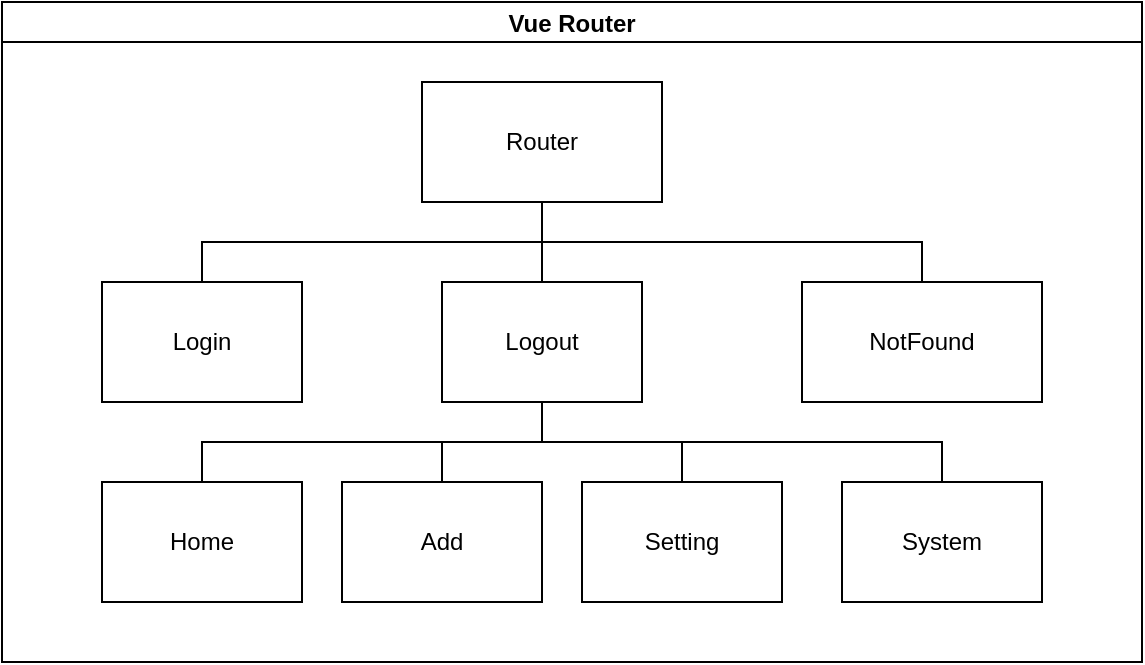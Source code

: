 <mxfile>
    <diagram id="LUesdfAqYnX9PCr81ARr" name="第 1 页">
        <mxGraphModel dx="736" dy="480" grid="1" gridSize="10" guides="1" tooltips="1" connect="1" arrows="1" fold="1" page="1" pageScale="1" pageWidth="3300" pageHeight="4681" math="0" shadow="0">
            <root>
                <mxCell id="0"/>
                <mxCell id="1" parent="0"/>
                <mxCell id="3" value="Vue Router" style="swimlane;startSize=20;horizontal=1;containerType=tree;newEdgeStyle={&quot;edgeStyle&quot;:&quot;elbowEdgeStyle&quot;,&quot;startArrow&quot;:&quot;none&quot;,&quot;endArrow&quot;:&quot;none&quot;};" vertex="1" parent="1">
                    <mxGeometry x="90" y="110" width="570" height="330" as="geometry"/>
                </mxCell>
                <mxCell id="4" value="" style="edgeStyle=elbowEdgeStyle;elbow=vertical;startArrow=none;endArrow=none;rounded=0;" edge="1" parent="3" source="6" target="7">
                    <mxGeometry relative="1" as="geometry"/>
                </mxCell>
                <mxCell id="5" value="" style="edgeStyle=elbowEdgeStyle;elbow=vertical;startArrow=none;endArrow=none;rounded=0;" edge="1" parent="3" source="6" target="8">
                    <mxGeometry relative="1" as="geometry"/>
                </mxCell>
                <UserObject label="Router" treeRoot="1" id="6">
                    <mxCell style="whiteSpace=wrap;html=1;align=center;treeFolding=1;treeMoving=1;newEdgeStyle={&quot;edgeStyle&quot;:&quot;elbowEdgeStyle&quot;,&quot;startArrow&quot;:&quot;none&quot;,&quot;endArrow&quot;:&quot;none&quot;};" vertex="1" parent="3">
                        <mxGeometry x="210" y="40" width="120" height="60" as="geometry"/>
                    </mxCell>
                </UserObject>
                <mxCell id="7" value="Login" style="whiteSpace=wrap;html=1;align=center;verticalAlign=middle;treeFolding=1;treeMoving=1;newEdgeStyle={&quot;edgeStyle&quot;:&quot;elbowEdgeStyle&quot;,&quot;startArrow&quot;:&quot;none&quot;,&quot;endArrow&quot;:&quot;none&quot;};" vertex="1" parent="3">
                    <mxGeometry x="50" y="140" width="100" height="60" as="geometry"/>
                </mxCell>
                <mxCell id="8" value="Logout" style="whiteSpace=wrap;html=1;align=center;verticalAlign=middle;treeFolding=1;treeMoving=1;newEdgeStyle={&quot;edgeStyle&quot;:&quot;elbowEdgeStyle&quot;,&quot;startArrow&quot;:&quot;none&quot;,&quot;endArrow&quot;:&quot;none&quot;};" vertex="1" parent="3">
                    <mxGeometry x="220" y="140" width="100" height="60" as="geometry"/>
                </mxCell>
                <mxCell id="15" value="" style="edgeStyle=elbowEdgeStyle;html=1;elbow=vertical;startArrow=none;endArrow=none;rounded=0;" edge="1" source="6" target="16" parent="3">
                    <mxGeometry relative="1" as="geometry"/>
                </mxCell>
                <UserObject label="NotFound" treeRoot="1" id="16">
                    <mxCell style="whiteSpace=wrap;html=1;align=center;treeFolding=1;treeMoving=1;newEdgeStyle={&quot;edgeStyle&quot;:&quot;elbowEdgeStyle&quot;,&quot;startArrow&quot;:&quot;none&quot;,&quot;endArrow&quot;:&quot;none&quot;};" vertex="1" parent="3">
                        <mxGeometry x="400" y="140" width="120" height="60" as="geometry"/>
                    </mxCell>
                </UserObject>
                <mxCell id="17" value="" style="edgeStyle=elbowEdgeStyle;elbow=vertical;startArrow=none;endArrow=none;rounded=0;" edge="1" target="18" source="8" parent="3">
                    <mxGeometry relative="1" as="geometry">
                        <mxPoint x="340" y="210" as="sourcePoint"/>
                    </mxGeometry>
                </mxCell>
                <mxCell id="18" value="Home" style="whiteSpace=wrap;html=1;align=center;verticalAlign=middle;treeFolding=1;treeMoving=1;newEdgeStyle={&quot;edgeStyle&quot;:&quot;elbowEdgeStyle&quot;,&quot;startArrow&quot;:&quot;none&quot;,&quot;endArrow&quot;:&quot;none&quot;};" vertex="1" parent="3">
                    <mxGeometry x="50" y="240" width="100" height="60" as="geometry"/>
                </mxCell>
                <mxCell id="19" value="" style="edgeStyle=elbowEdgeStyle;elbow=vertical;startArrow=none;endArrow=none;rounded=0;" edge="1" target="20" source="8" parent="3">
                    <mxGeometry relative="1" as="geometry">
                        <mxPoint x="340" y="210" as="sourcePoint"/>
                    </mxGeometry>
                </mxCell>
                <mxCell id="20" value="Add" style="whiteSpace=wrap;html=1;align=center;verticalAlign=middle;treeFolding=1;treeMoving=1;newEdgeStyle={&quot;edgeStyle&quot;:&quot;elbowEdgeStyle&quot;,&quot;startArrow&quot;:&quot;none&quot;,&quot;endArrow&quot;:&quot;none&quot;};" vertex="1" parent="3">
                    <mxGeometry x="170" y="240" width="100" height="60" as="geometry"/>
                </mxCell>
                <mxCell id="21" value="" style="edgeStyle=elbowEdgeStyle;elbow=vertical;startArrow=none;endArrow=none;rounded=0;" edge="1" target="22" source="8" parent="3">
                    <mxGeometry relative="1" as="geometry">
                        <mxPoint x="340" y="210" as="sourcePoint"/>
                    </mxGeometry>
                </mxCell>
                <mxCell id="22" value="Setting" style="whiteSpace=wrap;html=1;align=center;verticalAlign=middle;treeFolding=1;treeMoving=1;newEdgeStyle={&quot;edgeStyle&quot;:&quot;elbowEdgeStyle&quot;,&quot;startArrow&quot;:&quot;none&quot;,&quot;endArrow&quot;:&quot;none&quot;};" vertex="1" parent="3">
                    <mxGeometry x="290" y="240" width="100" height="60" as="geometry"/>
                </mxCell>
                <mxCell id="23" value="" style="edgeStyle=elbowEdgeStyle;elbow=vertical;startArrow=none;endArrow=none;rounded=0;" edge="1" target="24" source="8" parent="3">
                    <mxGeometry relative="1" as="geometry">
                        <mxPoint x="340" y="210" as="sourcePoint"/>
                    </mxGeometry>
                </mxCell>
                <mxCell id="24" value="System" style="whiteSpace=wrap;html=1;align=center;verticalAlign=middle;treeFolding=1;treeMoving=1;newEdgeStyle={&quot;edgeStyle&quot;:&quot;elbowEdgeStyle&quot;,&quot;startArrow&quot;:&quot;none&quot;,&quot;endArrow&quot;:&quot;none&quot;};" vertex="1" parent="3">
                    <mxGeometry x="420" y="240" width="100" height="60" as="geometry"/>
                </mxCell>
            </root>
        </mxGraphModel>
    </diagram>
</mxfile>
